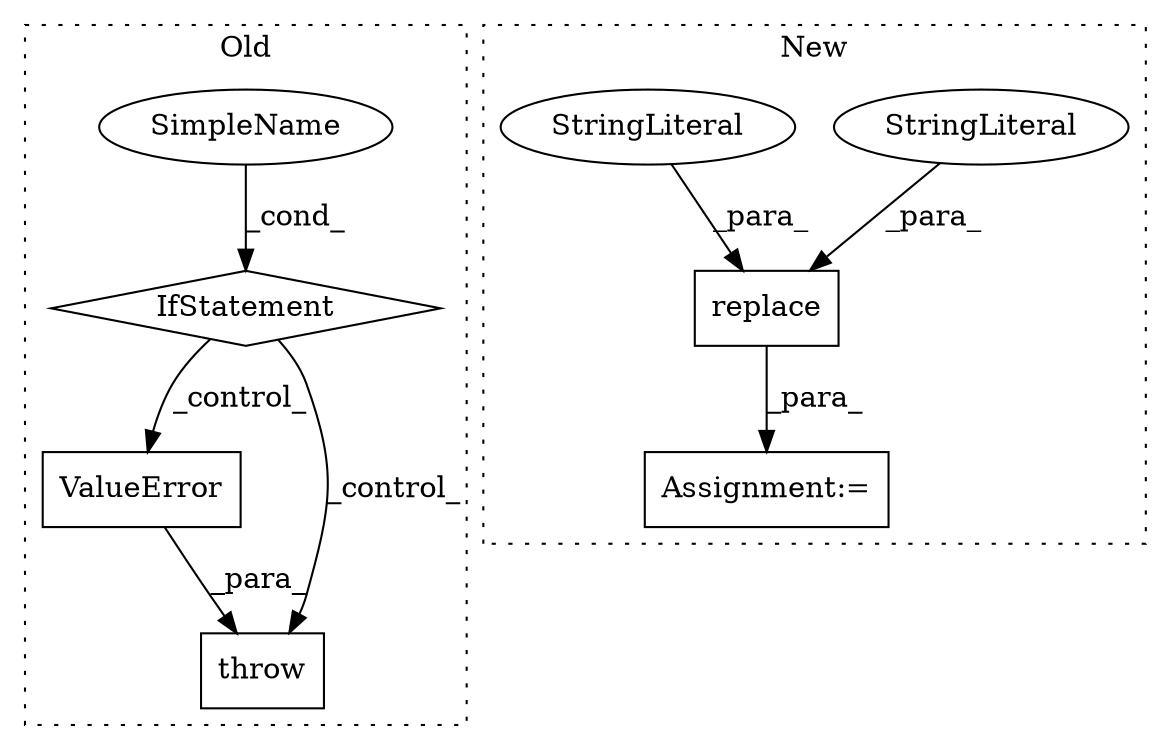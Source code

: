 digraph G {
subgraph cluster0 {
1 [label="ValueError" a="32" s="10160,10242" l="11,2" shape="box"];
3 [label="SimpleName" a="42" s="" l="" shape="ellipse"];
4 [label="throw" a="53" s="10154" l="6" shape="box"];
7 [label="IfStatement" a="25" s="10034,10067" l="4,2" shape="diamond"];
label = "Old";
style="dotted";
}
subgraph cluster1 {
2 [label="replace" a="32" s="9813,9829" l="8,1" shape="box"];
5 [label="StringLiteral" a="45" s="9826" l="3" shape="ellipse"];
6 [label="StringLiteral" a="45" s="9821" l="4" shape="ellipse"];
8 [label="Assignment:=" a="7" s="9781" l="1" shape="box"];
label = "New";
style="dotted";
}
1 -> 4 [label="_para_"];
2 -> 8 [label="_para_"];
3 -> 7 [label="_cond_"];
5 -> 2 [label="_para_"];
6 -> 2 [label="_para_"];
7 -> 4 [label="_control_"];
7 -> 1 [label="_control_"];
}